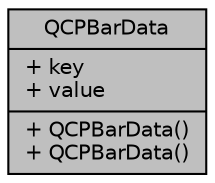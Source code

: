 digraph "QCPBarData"
{
  edge [fontname="Helvetica",fontsize="10",labelfontname="Helvetica",labelfontsize="10"];
  node [fontname="Helvetica",fontsize="10",shape=record];
  Node1 [label="{QCPBarData\n|+ key\l+ value\l|+ QCPBarData()\l+ QCPBarData()\l}",height=0.2,width=0.4,color="black", fillcolor="grey75", style="filled", fontcolor="black"];
}
